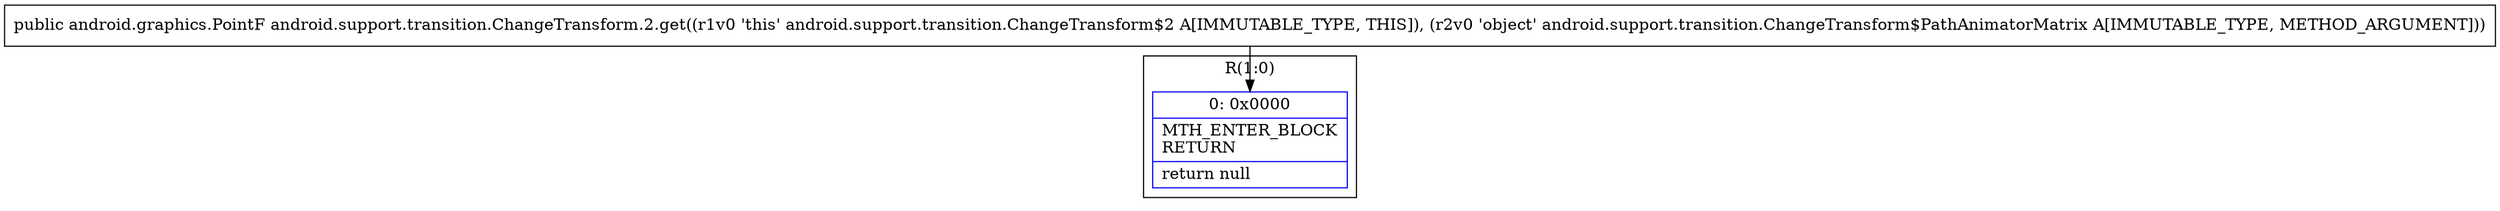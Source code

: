 digraph "CFG forandroid.support.transition.ChangeTransform.2.get(Landroid\/support\/transition\/ChangeTransform$PathAnimatorMatrix;)Landroid\/graphics\/PointF;" {
subgraph cluster_Region_856210991 {
label = "R(1:0)";
node [shape=record,color=blue];
Node_0 [shape=record,label="{0\:\ 0x0000|MTH_ENTER_BLOCK\lRETURN\l|return null\l}"];
}
MethodNode[shape=record,label="{public android.graphics.PointF android.support.transition.ChangeTransform.2.get((r1v0 'this' android.support.transition.ChangeTransform$2 A[IMMUTABLE_TYPE, THIS]), (r2v0 'object' android.support.transition.ChangeTransform$PathAnimatorMatrix A[IMMUTABLE_TYPE, METHOD_ARGUMENT])) }"];
MethodNode -> Node_0;
}

